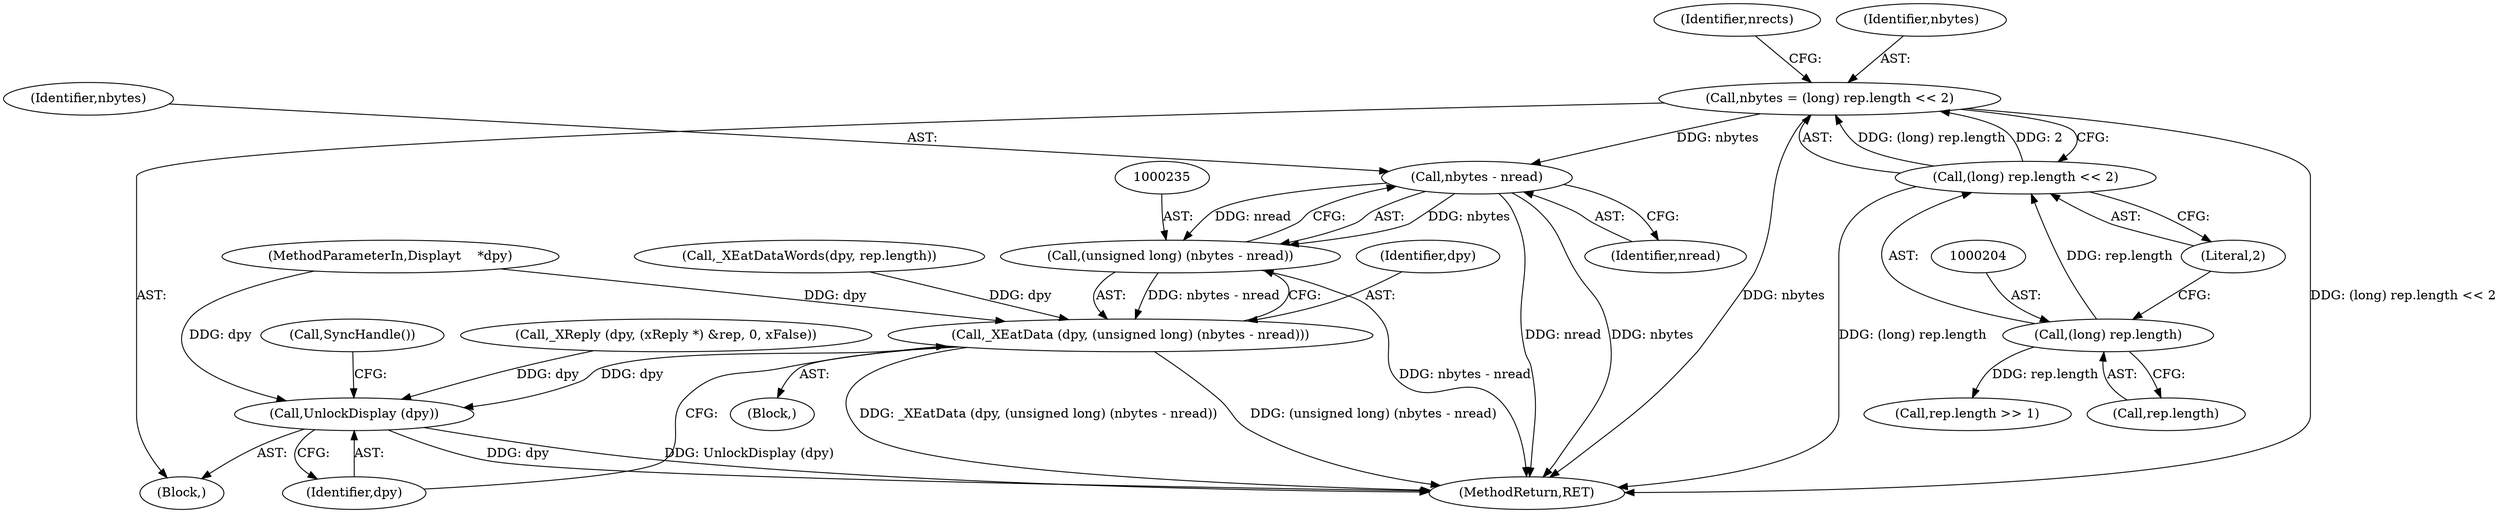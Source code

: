 digraph "1_libXfixes_61c1039ee23a2d1de712843bed3480654d7ef42e@API" {
"1000236" [label="(Call,nbytes - nread)"];
"1000200" [label="(Call,nbytes = (long) rep.length << 2)"];
"1000202" [label="(Call,(long) rep.length << 2)"];
"1000203" [label="(Call,(long) rep.length)"];
"1000234" [label="(Call,(unsigned long) (nbytes - nread))"];
"1000232" [label="(Call,_XEatData (dpy, (unsigned long) (nbytes - nread)))"];
"1000239" [label="(Call,UnlockDisplay (dpy))"];
"1000227" [label="(Call,_XEatDataWords(dpy, rep.length))"];
"1000241" [label="(Call,SyncHandle())"];
"1000226" [label="(Block,)"];
"1000239" [label="(Call,UnlockDisplay (dpy))"];
"1000200" [label="(Call,nbytes = (long) rep.length << 2)"];
"1000210" [label="(Identifier,nrects)"];
"1000203" [label="(Call,(long) rep.length)"];
"1000105" [label="(Block,)"];
"1000240" [label="(Identifier,dpy)"];
"1000211" [label="(Call,rep.length >> 1)"];
"1000234" [label="(Call,(unsigned long) (nbytes - nread))"];
"1000205" [label="(Call,rep.length)"];
"1000248" [label="(MethodReturn,RET)"];
"1000236" [label="(Call,nbytes - nread)"];
"1000201" [label="(Identifier,nbytes)"];
"1000233" [label="(Identifier,dpy)"];
"1000101" [label="(MethodParameterIn,Display\t    *dpy)"];
"1000237" [label="(Identifier,nbytes)"];
"1000238" [label="(Identifier,nread)"];
"1000232" [label="(Call,_XEatData (dpy, (unsigned long) (nbytes - nread)))"];
"1000208" [label="(Literal,2)"];
"1000202" [label="(Call,(long) rep.length << 2)"];
"1000151" [label="(Call,_XReply (dpy, (xReply *) &rep, 0, xFalse))"];
"1000236" -> "1000234"  [label="AST: "];
"1000236" -> "1000238"  [label="CFG: "];
"1000237" -> "1000236"  [label="AST: "];
"1000238" -> "1000236"  [label="AST: "];
"1000234" -> "1000236"  [label="CFG: "];
"1000236" -> "1000248"  [label="DDG: nbytes"];
"1000236" -> "1000248"  [label="DDG: nread"];
"1000236" -> "1000234"  [label="DDG: nbytes"];
"1000236" -> "1000234"  [label="DDG: nread"];
"1000200" -> "1000236"  [label="DDG: nbytes"];
"1000200" -> "1000105"  [label="AST: "];
"1000200" -> "1000202"  [label="CFG: "];
"1000201" -> "1000200"  [label="AST: "];
"1000202" -> "1000200"  [label="AST: "];
"1000210" -> "1000200"  [label="CFG: "];
"1000200" -> "1000248"  [label="DDG: nbytes"];
"1000200" -> "1000248"  [label="DDG: (long) rep.length << 2"];
"1000202" -> "1000200"  [label="DDG: (long) rep.length"];
"1000202" -> "1000200"  [label="DDG: 2"];
"1000202" -> "1000208"  [label="CFG: "];
"1000203" -> "1000202"  [label="AST: "];
"1000208" -> "1000202"  [label="AST: "];
"1000202" -> "1000248"  [label="DDG: (long) rep.length"];
"1000203" -> "1000202"  [label="DDG: rep.length"];
"1000203" -> "1000205"  [label="CFG: "];
"1000204" -> "1000203"  [label="AST: "];
"1000205" -> "1000203"  [label="AST: "];
"1000208" -> "1000203"  [label="CFG: "];
"1000203" -> "1000211"  [label="DDG: rep.length"];
"1000234" -> "1000232"  [label="AST: "];
"1000235" -> "1000234"  [label="AST: "];
"1000232" -> "1000234"  [label="CFG: "];
"1000234" -> "1000248"  [label="DDG: nbytes - nread"];
"1000234" -> "1000232"  [label="DDG: nbytes - nread"];
"1000232" -> "1000226"  [label="AST: "];
"1000233" -> "1000232"  [label="AST: "];
"1000240" -> "1000232"  [label="CFG: "];
"1000232" -> "1000248"  [label="DDG: _XEatData (dpy, (unsigned long) (nbytes - nread))"];
"1000232" -> "1000248"  [label="DDG: (unsigned long) (nbytes - nread)"];
"1000227" -> "1000232"  [label="DDG: dpy"];
"1000101" -> "1000232"  [label="DDG: dpy"];
"1000232" -> "1000239"  [label="DDG: dpy"];
"1000239" -> "1000105"  [label="AST: "];
"1000239" -> "1000240"  [label="CFG: "];
"1000240" -> "1000239"  [label="AST: "];
"1000241" -> "1000239"  [label="CFG: "];
"1000239" -> "1000248"  [label="DDG: UnlockDisplay (dpy)"];
"1000239" -> "1000248"  [label="DDG: dpy"];
"1000151" -> "1000239"  [label="DDG: dpy"];
"1000101" -> "1000239"  [label="DDG: dpy"];
}

